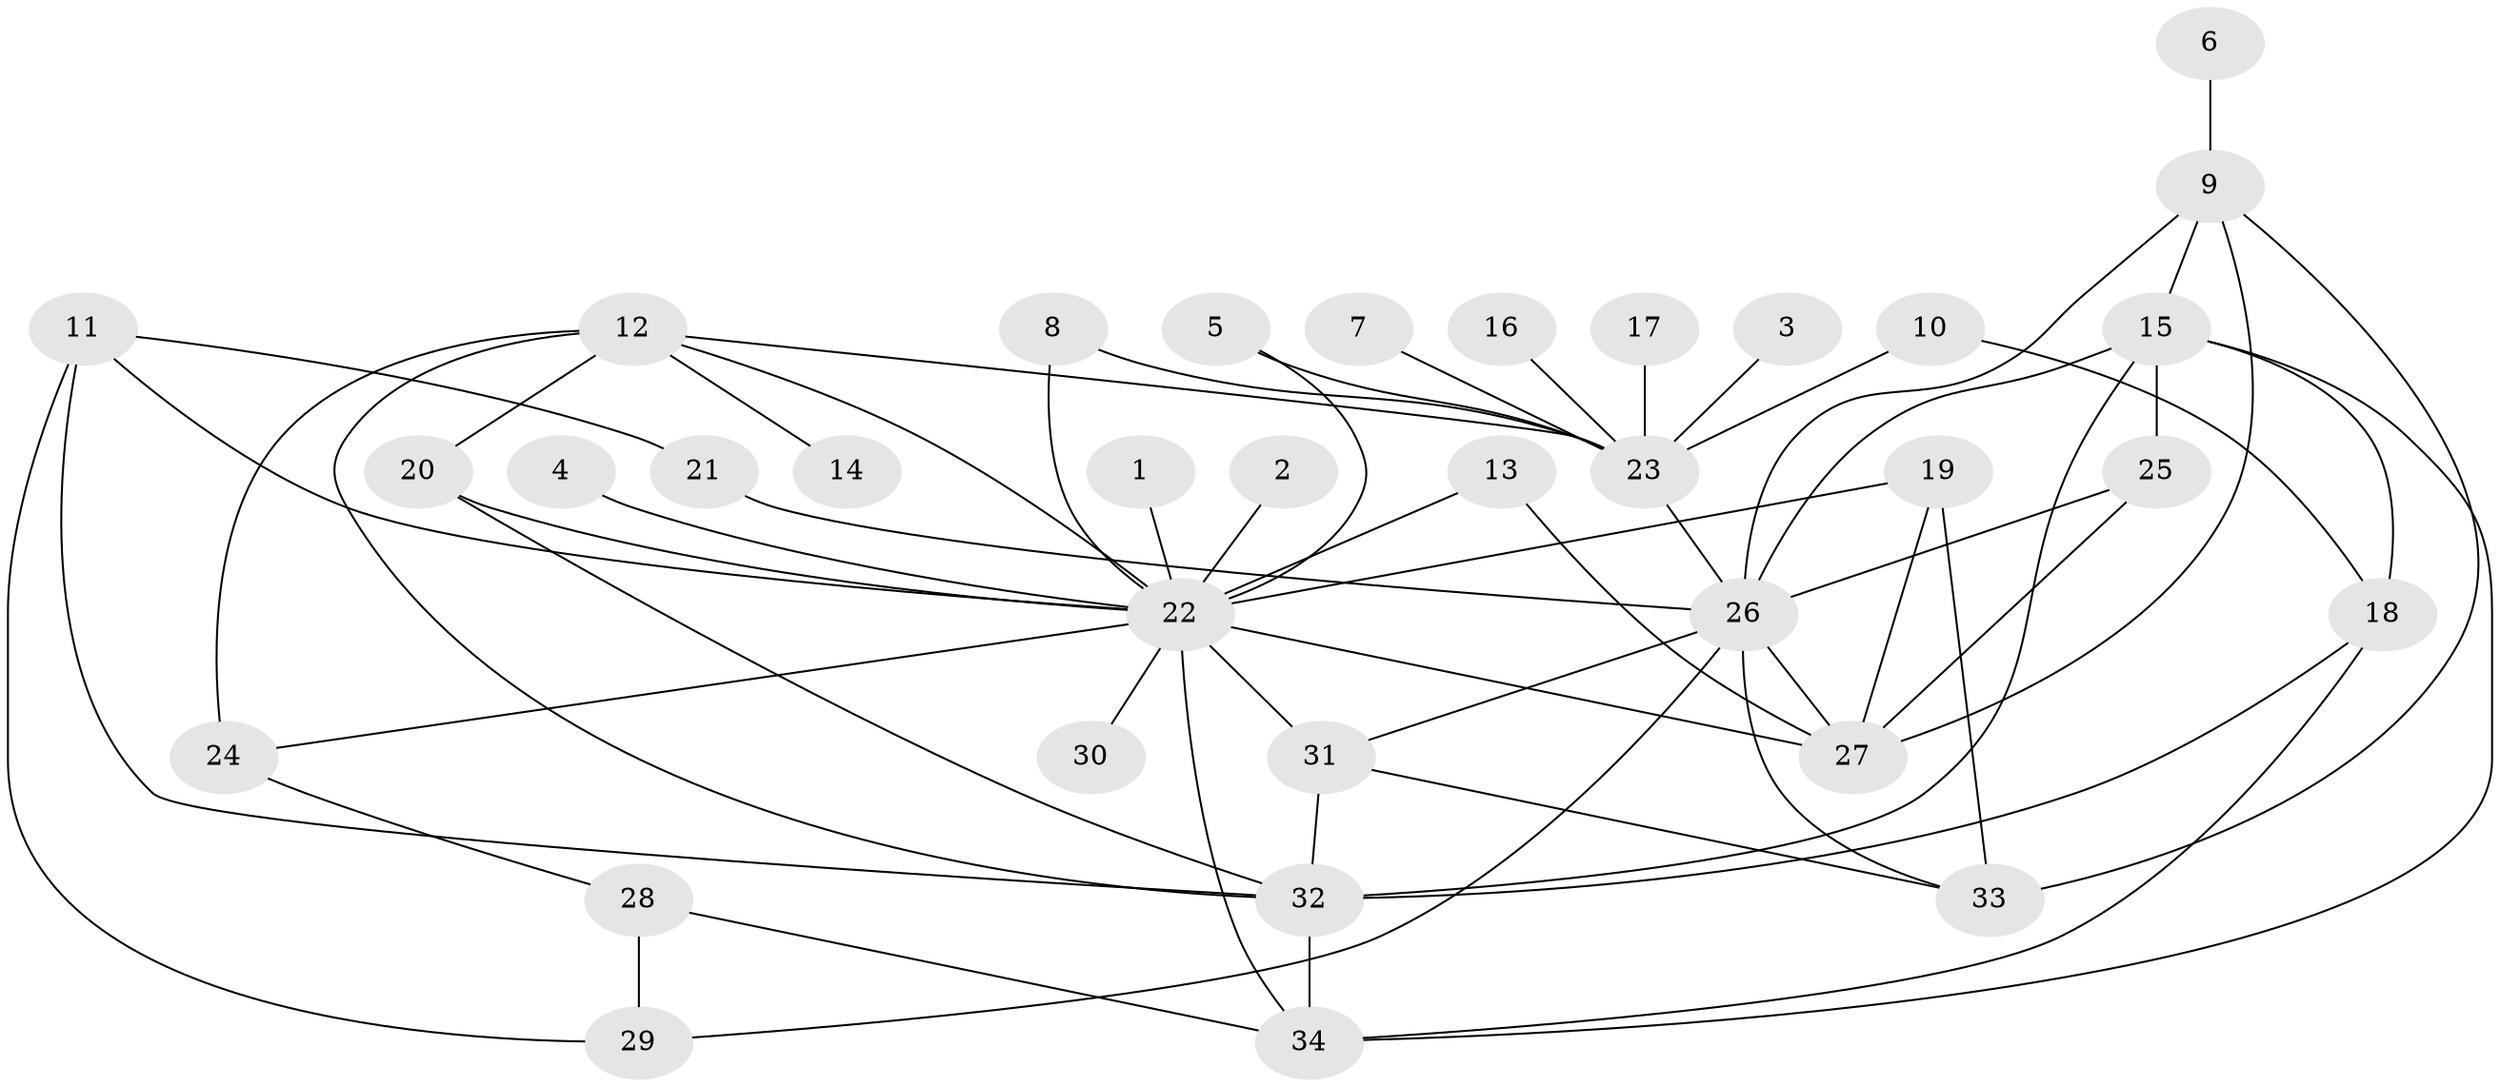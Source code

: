 // original degree distribution, {19: 0.011764705882352941, 3: 0.09411764705882353, 12: 0.011764705882352941, 11: 0.011764705882352941, 1: 0.4470588235294118, 7: 0.011764705882352941, 9: 0.023529411764705882, 5: 0.03529411764705882, 6: 0.03529411764705882, 4: 0.09411764705882353, 2: 0.2235294117647059}
// Generated by graph-tools (version 1.1) at 2025/36/03/04/25 23:36:41]
// undirected, 34 vertices, 61 edges
graph export_dot {
  node [color=gray90,style=filled];
  1;
  2;
  3;
  4;
  5;
  6;
  7;
  8;
  9;
  10;
  11;
  12;
  13;
  14;
  15;
  16;
  17;
  18;
  19;
  20;
  21;
  22;
  23;
  24;
  25;
  26;
  27;
  28;
  29;
  30;
  31;
  32;
  33;
  34;
  1 -- 22 [weight=1.0];
  2 -- 22 [weight=1.0];
  3 -- 23 [weight=1.0];
  4 -- 22 [weight=1.0];
  5 -- 22 [weight=1.0];
  5 -- 23 [weight=1.0];
  6 -- 9 [weight=1.0];
  7 -- 23 [weight=1.0];
  8 -- 22 [weight=1.0];
  8 -- 23 [weight=1.0];
  9 -- 15 [weight=1.0];
  9 -- 26 [weight=1.0];
  9 -- 27 [weight=1.0];
  9 -- 33 [weight=1.0];
  10 -- 18 [weight=1.0];
  10 -- 23 [weight=1.0];
  11 -- 21 [weight=1.0];
  11 -- 22 [weight=1.0];
  11 -- 29 [weight=1.0];
  11 -- 32 [weight=2.0];
  12 -- 14 [weight=1.0];
  12 -- 20 [weight=1.0];
  12 -- 22 [weight=1.0];
  12 -- 23 [weight=1.0];
  12 -- 24 [weight=1.0];
  12 -- 32 [weight=1.0];
  13 -- 22 [weight=1.0];
  13 -- 27 [weight=1.0];
  15 -- 18 [weight=1.0];
  15 -- 25 [weight=1.0];
  15 -- 26 [weight=1.0];
  15 -- 32 [weight=1.0];
  15 -- 34 [weight=1.0];
  16 -- 23 [weight=1.0];
  17 -- 23 [weight=1.0];
  18 -- 32 [weight=1.0];
  18 -- 34 [weight=1.0];
  19 -- 22 [weight=1.0];
  19 -- 27 [weight=1.0];
  19 -- 33 [weight=1.0];
  20 -- 22 [weight=1.0];
  20 -- 32 [weight=1.0];
  21 -- 26 [weight=1.0];
  22 -- 24 [weight=1.0];
  22 -- 27 [weight=2.0];
  22 -- 30 [weight=1.0];
  22 -- 31 [weight=1.0];
  22 -- 34 [weight=1.0];
  23 -- 26 [weight=1.0];
  24 -- 28 [weight=1.0];
  25 -- 26 [weight=1.0];
  25 -- 27 [weight=1.0];
  26 -- 27 [weight=1.0];
  26 -- 29 [weight=1.0];
  26 -- 31 [weight=1.0];
  26 -- 33 [weight=1.0];
  28 -- 29 [weight=1.0];
  28 -- 34 [weight=1.0];
  31 -- 32 [weight=1.0];
  31 -- 33 [weight=1.0];
  32 -- 34 [weight=1.0];
}
